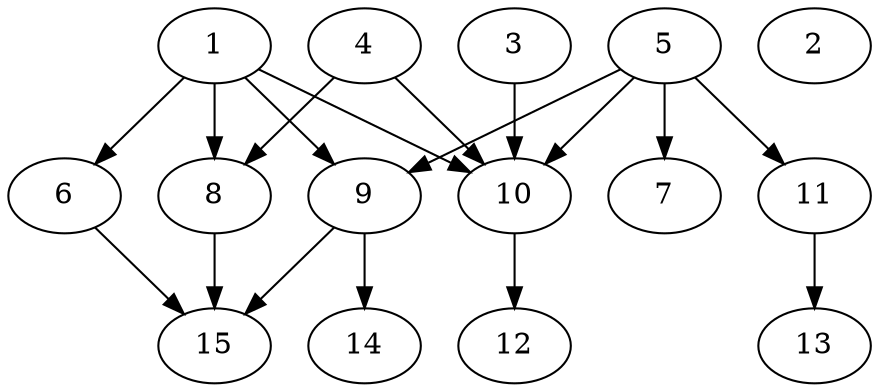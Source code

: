 // DAG automatically generated by daggen at Thu Oct  3 13:59:26 2019
// ./daggen --dot -n 15 --ccr 0.3 --fat 0.7 --regular 0.9 --density 0.7 --mindata 5242880 --maxdata 52428800 
digraph G {
  1 [size="52544853", alpha="0.17", expect_size="15763456"] 
  1 -> 6 [size ="15763456"]
  1 -> 8 [size ="15763456"]
  1 -> 9 [size ="15763456"]
  1 -> 10 [size ="15763456"]
  2 [size="78230187", alpha="0.17", expect_size="23469056"] 
  3 [size="17838080", alpha="0.09", expect_size="5351424"] 
  3 -> 10 [size ="5351424"]
  4 [size="128228693", alpha="0.07", expect_size="38468608"] 
  4 -> 8 [size ="38468608"]
  4 -> 10 [size ="38468608"]
  5 [size="117254827", alpha="0.14", expect_size="35176448"] 
  5 -> 7 [size ="35176448"]
  5 -> 9 [size ="35176448"]
  5 -> 10 [size ="35176448"]
  5 -> 11 [size ="35176448"]
  6 [size="166891520", alpha="0.15", expect_size="50067456"] 
  6 -> 15 [size ="50067456"]
  7 [size="87760213", alpha="0.13", expect_size="26328064"] 
  8 [size="59163307", alpha="0.12", expect_size="17748992"] 
  8 -> 15 [size ="17748992"]
  9 [size="152893440", alpha="0.15", expect_size="45868032"] 
  9 -> 14 [size ="45868032"]
  9 -> 15 [size ="45868032"]
  10 [size="22101333", alpha="0.10", expect_size="6630400"] 
  10 -> 12 [size ="6630400"]
  11 [size="44267520", alpha="0.01", expect_size="13280256"] 
  11 -> 13 [size ="13280256"]
  12 [size="18698240", alpha="0.05", expect_size="5609472"] 
  13 [size="149456213", alpha="0.12", expect_size="44836864"] 
  14 [size="61511680", alpha="0.04", expect_size="18453504"] 
  15 [size="117562027", alpha="0.19", expect_size="35268608"] 
}
